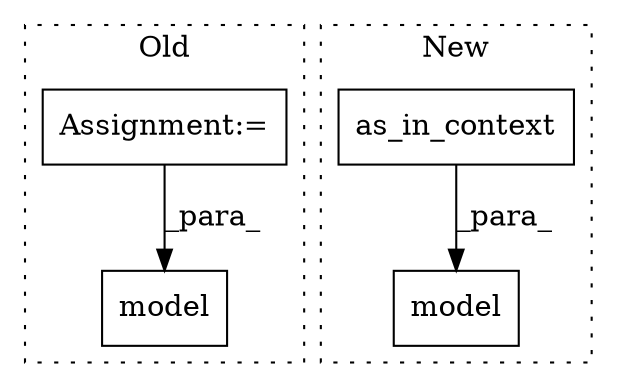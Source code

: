 digraph G {
subgraph cluster0 {
1 [label="model" a="32" s="19978,20087" l="6,1" shape="box"];
4 [label="Assignment:=" a="7" s="19463" l="9" shape="box"];
label = "Old";
style="dotted";
}
subgraph cluster1 {
2 [label="as_in_context" a="32" s="21125,21142" l="14,1" shape="box"];
3 [label="model" a="32" s="21297,21356" l="6,1" shape="box"];
label = "New";
style="dotted";
}
2 -> 3 [label="_para_"];
4 -> 1 [label="_para_"];
}